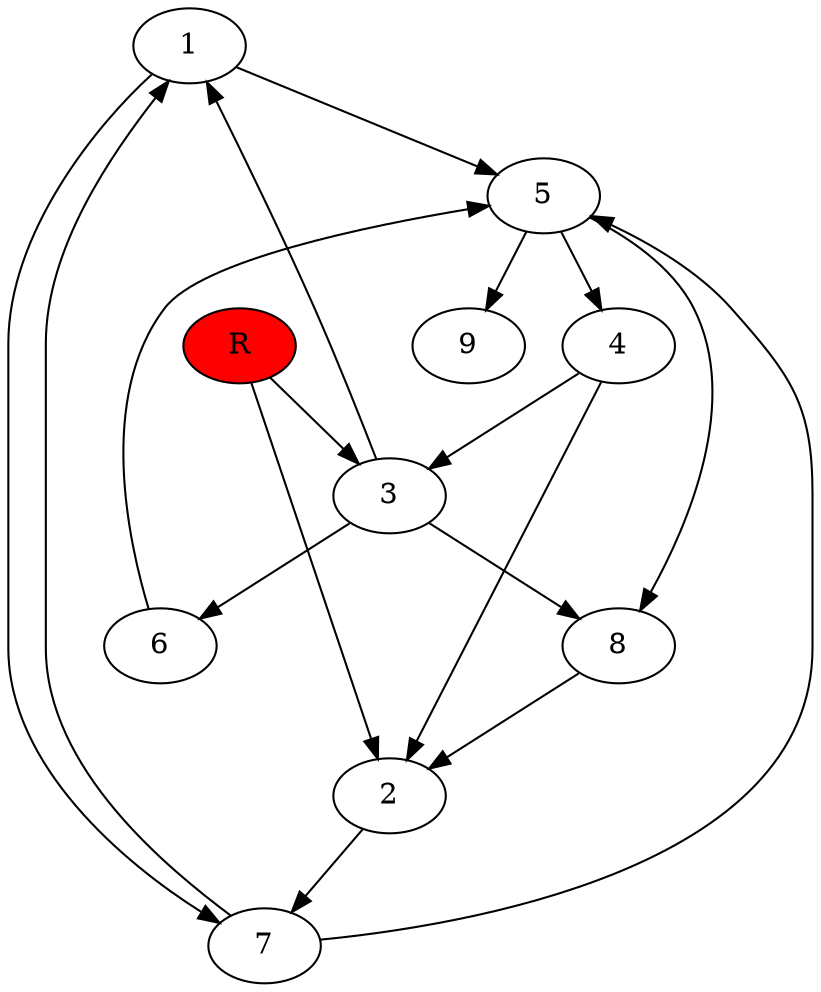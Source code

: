 digraph prb53335 {
	1
	2
	3
	4
	5
	6
	7
	8
	R [fillcolor="#ff0000" style=filled]
	1 -> 5
	1 -> 7
	2 -> 7
	3 -> 1
	3 -> 6
	3 -> 8
	4 -> 2
	4 -> 3
	5 -> 4
	5 -> 8
	5 -> 9
	6 -> 5
	7 -> 1
	7 -> 5
	8 -> 2
	R -> 2
	R -> 3
}
